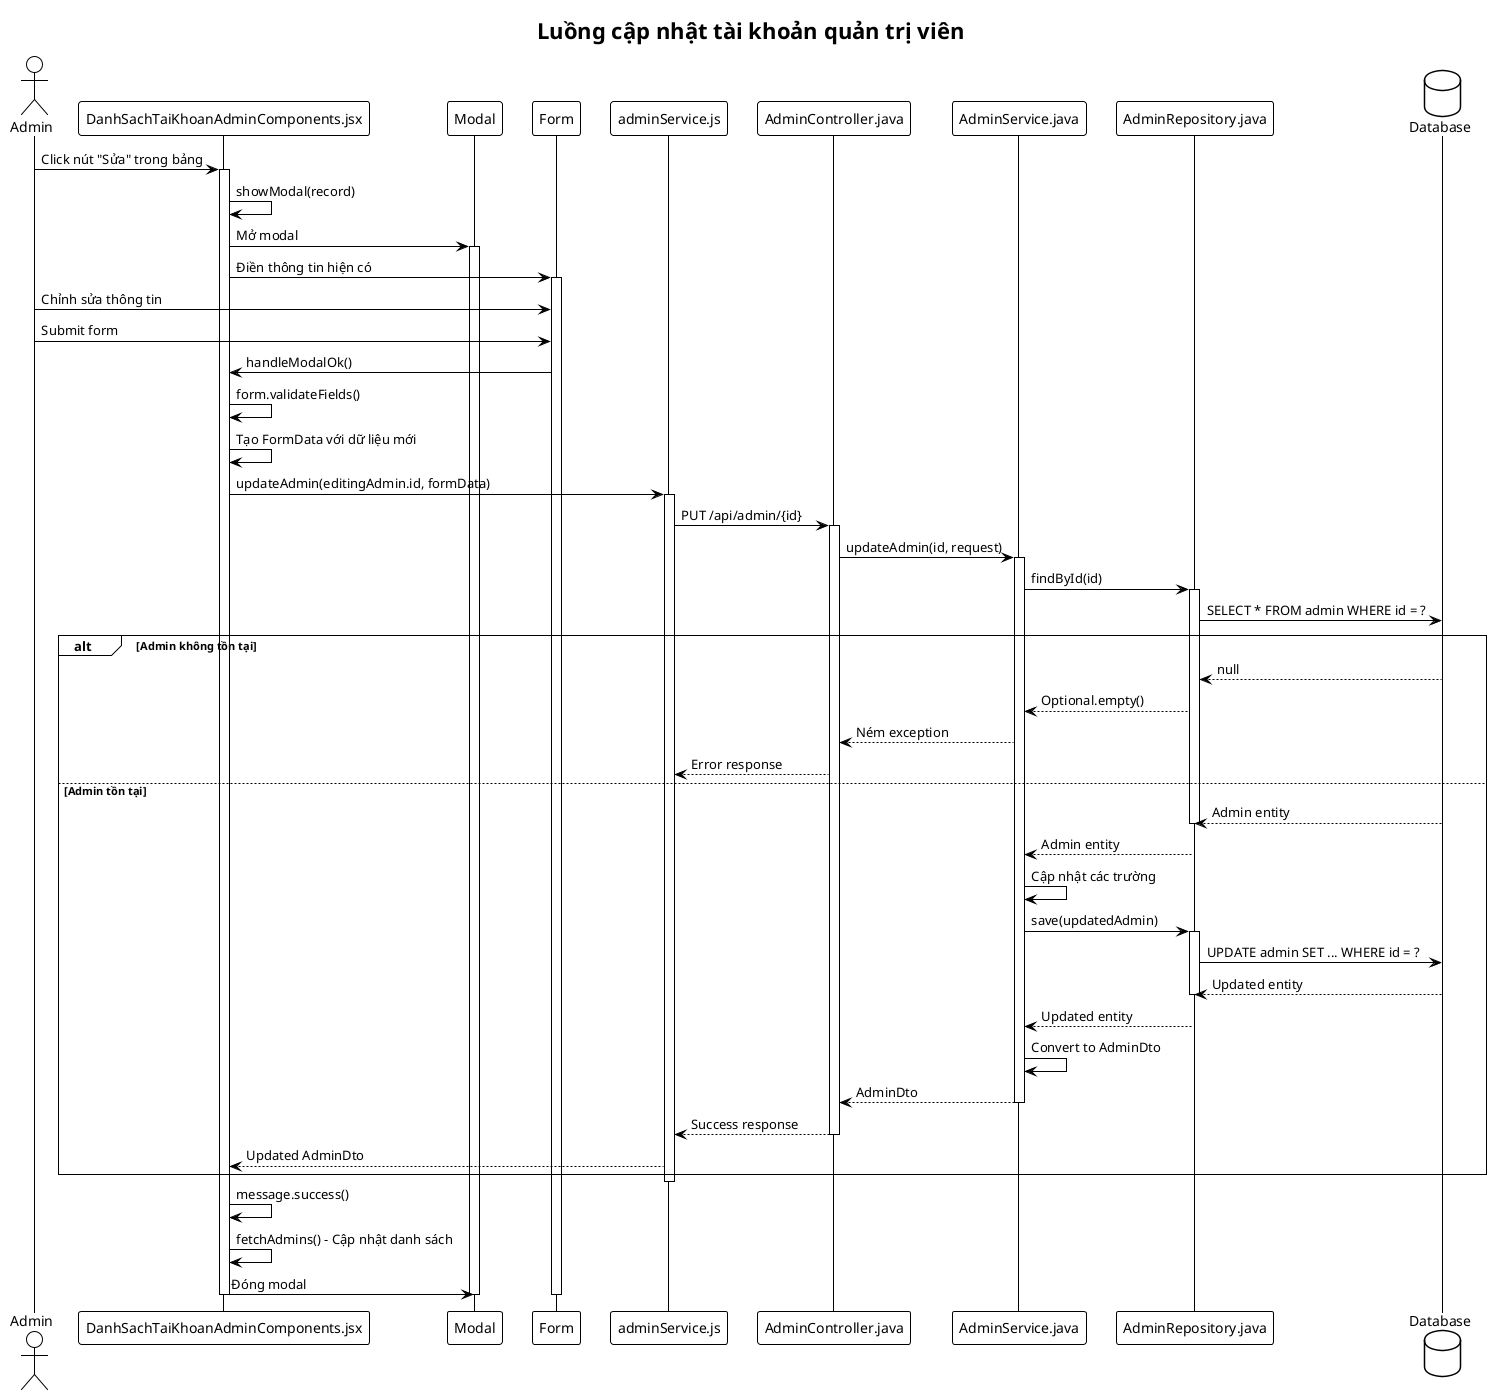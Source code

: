 @startuml
!theme plain
title Luồng cập nhật tài khoản quản trị viên

actor Admin as admin
participant "DanhSachTaiKhoanAdminComponents.jsx" as component
participant "Modal" as modal
participant "Form" as form
participant "adminService.js" as service
participant "AdminController.java" as controller
participant "AdminService.java" as adminService
participant "AdminRepository.java" as repository
database "Database" as db

admin -> component: Click nút "Sửa" trong bảng
activate component
component -> component: showModal(record)
component -> modal: Mở modal
activate modal
component -> form: Điền thông tin hiện có
activate form


admin -> form: Chỉnh sửa thông tin
admin -> form: Submit form
form -> component: handleModalOk()
component -> component: form.validateFields()
component -> component: Tạo FormData với dữ liệu mới

component -> service: updateAdmin(editingAdmin.id, formData)
activate service
service -> controller: PUT /api/admin/{id}
activate controller
controller -> adminService: updateAdmin(id, request)
activate adminService

adminService -> repository: findById(id)
activate repository
repository -> db: SELECT * FROM admin WHERE id = ?
alt Admin không tồn tại
    db --> repository: null
    repository --> adminService: Optional.empty()
    adminService --> controller: Ném exception
    controller --> service: Error response
else Admin tồn tại
    db --> repository: Admin entity
    deactivate repository
    repository --> adminService: Admin entity

    adminService -> adminService: Cập nhật các trường


    adminService -> repository: save(updatedAdmin)
    activate repository
    repository -> db: UPDATE admin SET ... WHERE id = ?
    db --> repository: Updated entity
    deactivate repository
    repository --> adminService: Updated entity
    adminService -> adminService: Convert to AdminDto
    adminService --> controller: AdminDto
    deactivate adminService
    controller --> service: Success response
    deactivate controller
    service --> component: Updated AdminDto
end
deactivate service

component -> component: message.success()
component -> component: fetchAdmins() - Cập nhật danh sách
component -> modal: Đóng modal

deactivate form
deactivate modal
deactivate component
@enduml